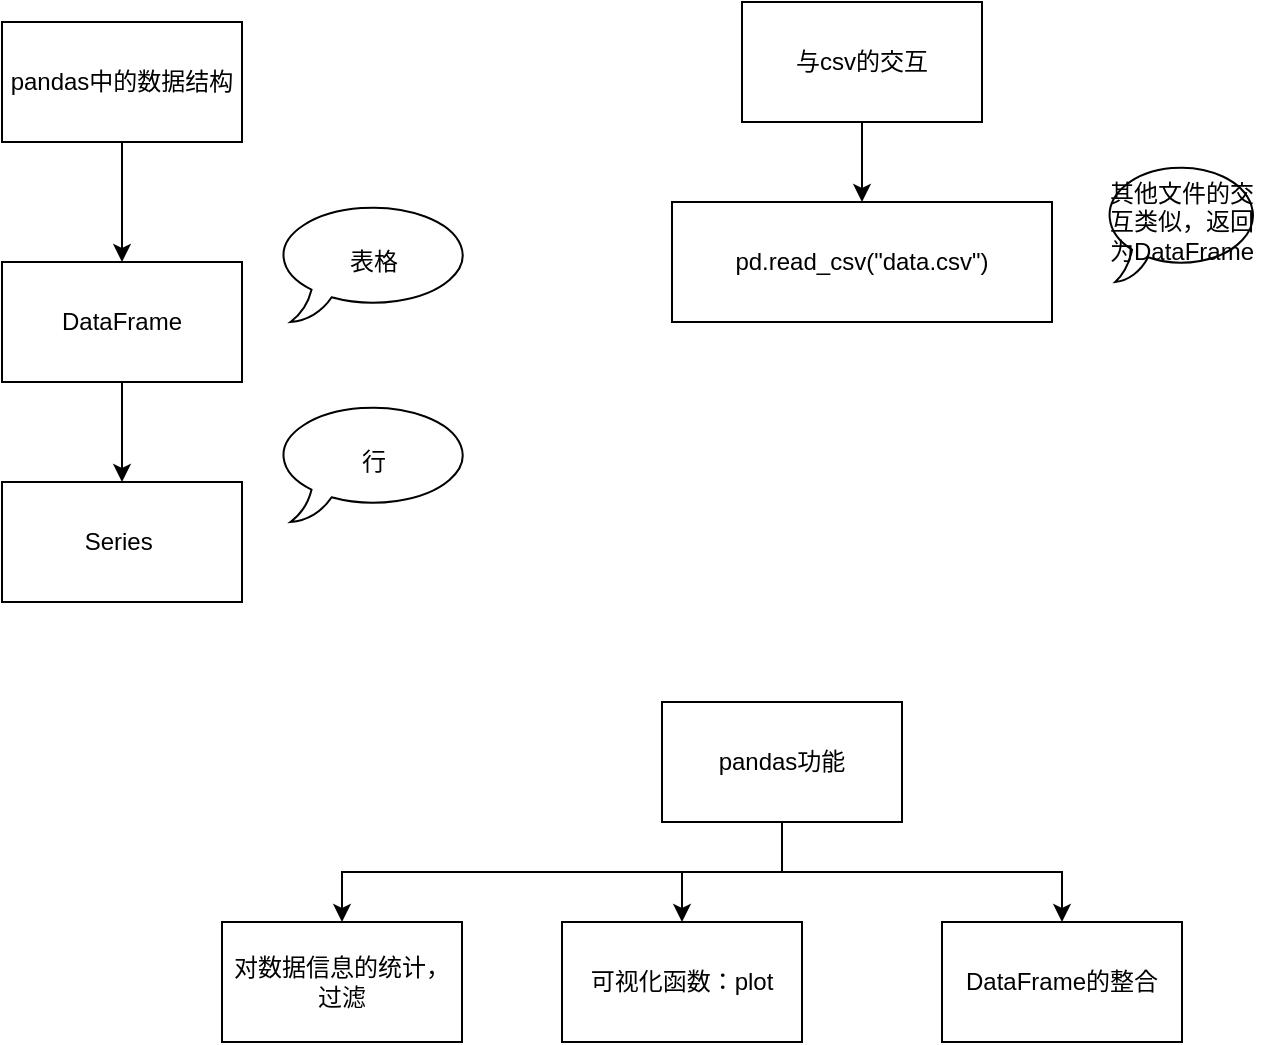 <mxfile version="20.0.3" type="github">
  <diagram id="4u6awcFM0ojRuJQNL5Am" name="Page-1">
    <mxGraphModel dx="1038" dy="547" grid="1" gridSize="10" guides="1" tooltips="1" connect="1" arrows="1" fold="1" page="1" pageScale="1" pageWidth="827" pageHeight="1169" math="0" shadow="0">
      <root>
        <mxCell id="0" />
        <mxCell id="1" parent="0" />
        <mxCell id="dprMaKXrl9Tvf1hPXRWx-6" style="edgeStyle=orthogonalEdgeStyle;rounded=0;orthogonalLoop=1;jettySize=auto;html=1;exitX=0.5;exitY=1;exitDx=0;exitDy=0;entryX=0.5;entryY=0;entryDx=0;entryDy=0;" edge="1" parent="1" source="dprMaKXrl9Tvf1hPXRWx-1" target="dprMaKXrl9Tvf1hPXRWx-3">
          <mxGeometry relative="1" as="geometry" />
        </mxCell>
        <mxCell id="dprMaKXrl9Tvf1hPXRWx-1" value="pandas中的数据结构" style="rounded=0;whiteSpace=wrap;html=1;" vertex="1" parent="1">
          <mxGeometry x="50" y="60" width="120" height="60" as="geometry" />
        </mxCell>
        <mxCell id="dprMaKXrl9Tvf1hPXRWx-5" style="edgeStyle=orthogonalEdgeStyle;rounded=0;orthogonalLoop=1;jettySize=auto;html=1;exitX=0.5;exitY=1;exitDx=0;exitDy=0;entryX=0.5;entryY=0;entryDx=0;entryDy=0;" edge="1" parent="1" source="dprMaKXrl9Tvf1hPXRWx-3" target="dprMaKXrl9Tvf1hPXRWx-4">
          <mxGeometry relative="1" as="geometry" />
        </mxCell>
        <mxCell id="dprMaKXrl9Tvf1hPXRWx-3" value="&lt;span style=&quot;text-align: left;&quot;&gt;DataFrame&lt;/span&gt;" style="rounded=0;whiteSpace=wrap;html=1;" vertex="1" parent="1">
          <mxGeometry x="50" y="180" width="120" height="60" as="geometry" />
        </mxCell>
        <mxCell id="dprMaKXrl9Tvf1hPXRWx-4" value="Series&amp;nbsp;" style="rounded=0;whiteSpace=wrap;html=1;" vertex="1" parent="1">
          <mxGeometry x="50" y="290" width="120" height="60" as="geometry" />
        </mxCell>
        <mxCell id="dprMaKXrl9Tvf1hPXRWx-7" value="表格" style="whiteSpace=wrap;html=1;shape=mxgraph.basic.oval_callout" vertex="1" parent="1">
          <mxGeometry x="186" y="150" width="100" height="60" as="geometry" />
        </mxCell>
        <mxCell id="dprMaKXrl9Tvf1hPXRWx-8" value="行" style="whiteSpace=wrap;html=1;shape=mxgraph.basic.oval_callout" vertex="1" parent="1">
          <mxGeometry x="186" y="250" width="100" height="60" as="geometry" />
        </mxCell>
        <mxCell id="dprMaKXrl9Tvf1hPXRWx-19" style="edgeStyle=orthogonalEdgeStyle;rounded=0;orthogonalLoop=1;jettySize=auto;html=1;exitX=0.5;exitY=1;exitDx=0;exitDy=0;entryX=0.5;entryY=0;entryDx=0;entryDy=0;" edge="1" parent="1" source="dprMaKXrl9Tvf1hPXRWx-10" target="dprMaKXrl9Tvf1hPXRWx-11">
          <mxGeometry relative="1" as="geometry" />
        </mxCell>
        <mxCell id="dprMaKXrl9Tvf1hPXRWx-10" value="与csv的交互" style="rounded=0;whiteSpace=wrap;html=1;" vertex="1" parent="1">
          <mxGeometry x="420" y="50" width="120" height="60" as="geometry" />
        </mxCell>
        <mxCell id="dprMaKXrl9Tvf1hPXRWx-11" value="pd.read_csv(&quot;data.csv&quot;)" style="rounded=0;whiteSpace=wrap;html=1;" vertex="1" parent="1">
          <mxGeometry x="385" y="150" width="190" height="60" as="geometry" />
        </mxCell>
        <mxCell id="dprMaKXrl9Tvf1hPXRWx-12" value="其他文件的交互类似，返回为DataFrame" style="whiteSpace=wrap;html=1;shape=mxgraph.basic.oval_callout" vertex="1" parent="1">
          <mxGeometry x="600" y="130" width="80" height="60" as="geometry" />
        </mxCell>
        <mxCell id="dprMaKXrl9Tvf1hPXRWx-16" style="edgeStyle=orthogonalEdgeStyle;rounded=0;orthogonalLoop=1;jettySize=auto;html=1;exitX=0.5;exitY=1;exitDx=0;exitDy=0;entryX=0.5;entryY=0;entryDx=0;entryDy=0;" edge="1" parent="1" source="dprMaKXrl9Tvf1hPXRWx-13" target="dprMaKXrl9Tvf1hPXRWx-14">
          <mxGeometry relative="1" as="geometry" />
        </mxCell>
        <mxCell id="dprMaKXrl9Tvf1hPXRWx-17" style="edgeStyle=orthogonalEdgeStyle;rounded=0;orthogonalLoop=1;jettySize=auto;html=1;exitX=0.5;exitY=1;exitDx=0;exitDy=0;entryX=0.5;entryY=0;entryDx=0;entryDy=0;" edge="1" parent="1" source="dprMaKXrl9Tvf1hPXRWx-13" target="dprMaKXrl9Tvf1hPXRWx-15">
          <mxGeometry relative="1" as="geometry" />
        </mxCell>
        <mxCell id="dprMaKXrl9Tvf1hPXRWx-20" style="edgeStyle=orthogonalEdgeStyle;rounded=0;orthogonalLoop=1;jettySize=auto;html=1;exitX=0.5;exitY=1;exitDx=0;exitDy=0;" edge="1" parent="1" source="dprMaKXrl9Tvf1hPXRWx-13" target="dprMaKXrl9Tvf1hPXRWx-18">
          <mxGeometry relative="1" as="geometry" />
        </mxCell>
        <mxCell id="dprMaKXrl9Tvf1hPXRWx-13" value="pandas功能" style="rounded=0;whiteSpace=wrap;html=1;" vertex="1" parent="1">
          <mxGeometry x="380" y="400" width="120" height="60" as="geometry" />
        </mxCell>
        <mxCell id="dprMaKXrl9Tvf1hPXRWx-14" value="对数据信息的统计，过滤" style="rounded=0;whiteSpace=wrap;html=1;" vertex="1" parent="1">
          <mxGeometry x="160" y="510" width="120" height="60" as="geometry" />
        </mxCell>
        <mxCell id="dprMaKXrl9Tvf1hPXRWx-15" value="可视化函数：plot" style="rounded=0;whiteSpace=wrap;html=1;" vertex="1" parent="1">
          <mxGeometry x="330" y="510" width="120" height="60" as="geometry" />
        </mxCell>
        <mxCell id="dprMaKXrl9Tvf1hPXRWx-18" value="DataFrame的整合" style="rounded=0;whiteSpace=wrap;html=1;" vertex="1" parent="1">
          <mxGeometry x="520" y="510" width="120" height="60" as="geometry" />
        </mxCell>
      </root>
    </mxGraphModel>
  </diagram>
</mxfile>
